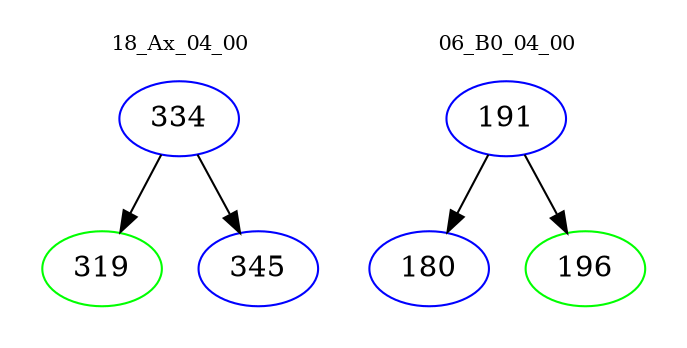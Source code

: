 digraph{
subgraph cluster_0 {
color = white
label = "18_Ax_04_00";
fontsize=10;
T0_334 [label="334", color="blue"]
T0_334 -> T0_319 [color="black"]
T0_319 [label="319", color="green"]
T0_334 -> T0_345 [color="black"]
T0_345 [label="345", color="blue"]
}
subgraph cluster_1 {
color = white
label = "06_B0_04_00";
fontsize=10;
T1_191 [label="191", color="blue"]
T1_191 -> T1_180 [color="black"]
T1_180 [label="180", color="blue"]
T1_191 -> T1_196 [color="black"]
T1_196 [label="196", color="green"]
}
}
